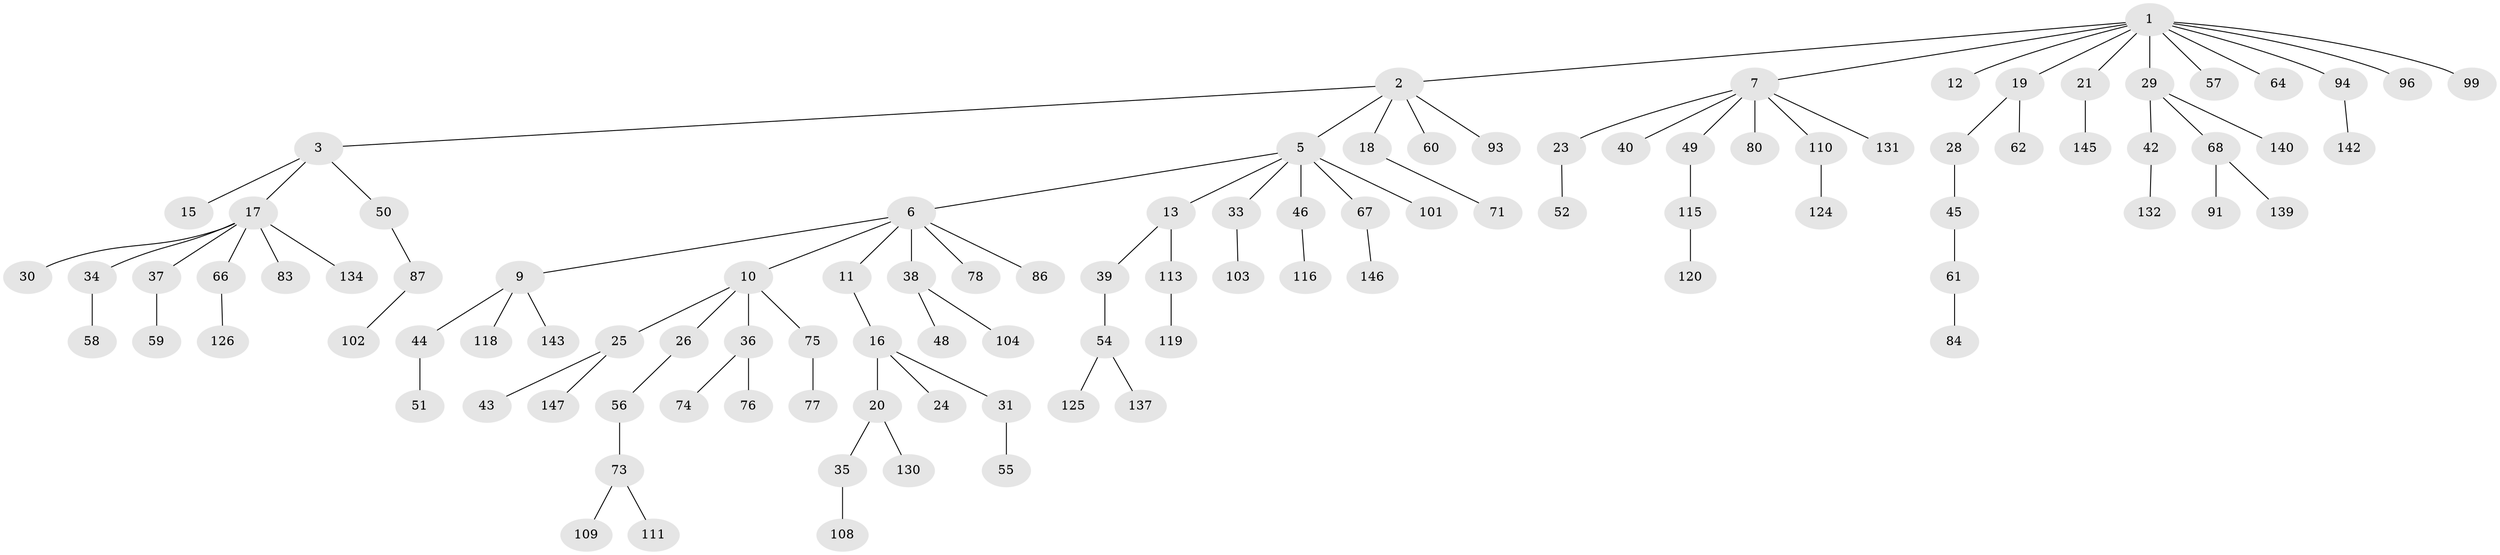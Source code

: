 // original degree distribution, {6: 0.027210884353741496, 5: 0.027210884353741496, 7: 0.013605442176870748, 3: 0.14285714285714285, 4: 0.034013605442176874, 2: 0.272108843537415, 1: 0.48299319727891155}
// Generated by graph-tools (version 1.1) at 2025/42/03/06/25 10:42:04]
// undirected, 103 vertices, 102 edges
graph export_dot {
graph [start="1"]
  node [color=gray90,style=filled];
  1 [super="+4"];
  2;
  3 [super="+63"];
  5 [super="+27"];
  6 [super="+8"];
  7 [super="+98"];
  9 [super="+89"];
  10 [super="+14"];
  11;
  12;
  13 [super="+69"];
  15;
  16 [super="+90"];
  17 [super="+32"];
  18 [super="+22"];
  19;
  20;
  21 [super="+79"];
  23;
  24;
  25;
  26 [super="+106"];
  28 [super="+123"];
  29 [super="+100"];
  30;
  31;
  33 [super="+92"];
  34 [super="+41"];
  35 [super="+82"];
  36 [super="+53"];
  37;
  38 [super="+85"];
  39;
  40;
  42 [super="+65"];
  43;
  44 [super="+117"];
  45 [super="+70"];
  46 [super="+47"];
  48;
  49 [super="+133"];
  50 [super="+72"];
  51;
  52;
  54 [super="+105"];
  55;
  56 [super="+81"];
  57;
  58 [super="+128"];
  59 [super="+135"];
  60;
  61;
  62 [super="+127"];
  64;
  66 [super="+144"];
  67;
  68;
  71;
  73 [super="+95"];
  74 [super="+112"];
  75;
  76;
  77 [super="+121"];
  78 [super="+88"];
  80;
  83;
  84;
  86 [super="+129"];
  87 [super="+122"];
  91;
  93;
  94 [super="+97"];
  96 [super="+107"];
  99;
  101;
  102;
  103;
  104;
  108;
  109 [super="+114"];
  110;
  111;
  113 [super="+136"];
  115;
  116;
  118;
  119 [super="+141"];
  120 [super="+138"];
  124;
  125;
  126;
  130;
  131;
  132;
  134;
  137;
  139;
  140;
  142;
  143;
  145;
  146;
  147;
  1 -- 2;
  1 -- 7;
  1 -- 19;
  1 -- 21;
  1 -- 64;
  1 -- 96;
  1 -- 99;
  1 -- 57;
  1 -- 12;
  1 -- 29;
  1 -- 94;
  2 -- 3;
  2 -- 5;
  2 -- 18;
  2 -- 60;
  2 -- 93;
  3 -- 15;
  3 -- 17;
  3 -- 50;
  5 -- 6;
  5 -- 13;
  5 -- 33;
  5 -- 101;
  5 -- 67;
  5 -- 46;
  6 -- 10;
  6 -- 11;
  6 -- 38;
  6 -- 86;
  6 -- 9;
  6 -- 78;
  7 -- 23;
  7 -- 40;
  7 -- 49;
  7 -- 80;
  7 -- 131;
  7 -- 110;
  9 -- 44;
  9 -- 118;
  9 -- 143;
  10 -- 36;
  10 -- 75;
  10 -- 25;
  10 -- 26;
  11 -- 16;
  13 -- 39;
  13 -- 113;
  16 -- 20;
  16 -- 24;
  16 -- 31;
  17 -- 30;
  17 -- 37;
  17 -- 66;
  17 -- 83;
  17 -- 34;
  17 -- 134;
  18 -- 71;
  19 -- 28;
  19 -- 62;
  20 -- 35;
  20 -- 130;
  21 -- 145;
  23 -- 52;
  25 -- 43;
  25 -- 147;
  26 -- 56;
  28 -- 45;
  29 -- 42;
  29 -- 68;
  29 -- 140;
  31 -- 55;
  33 -- 103;
  34 -- 58;
  35 -- 108;
  36 -- 74;
  36 -- 76;
  37 -- 59;
  38 -- 48;
  38 -- 104;
  39 -- 54;
  42 -- 132;
  44 -- 51;
  45 -- 61;
  46 -- 116;
  49 -- 115;
  50 -- 87;
  54 -- 125;
  54 -- 137;
  56 -- 73;
  61 -- 84;
  66 -- 126;
  67 -- 146;
  68 -- 91;
  68 -- 139;
  73 -- 109;
  73 -- 111;
  75 -- 77;
  87 -- 102;
  94 -- 142;
  110 -- 124;
  113 -- 119;
  115 -- 120;
}

